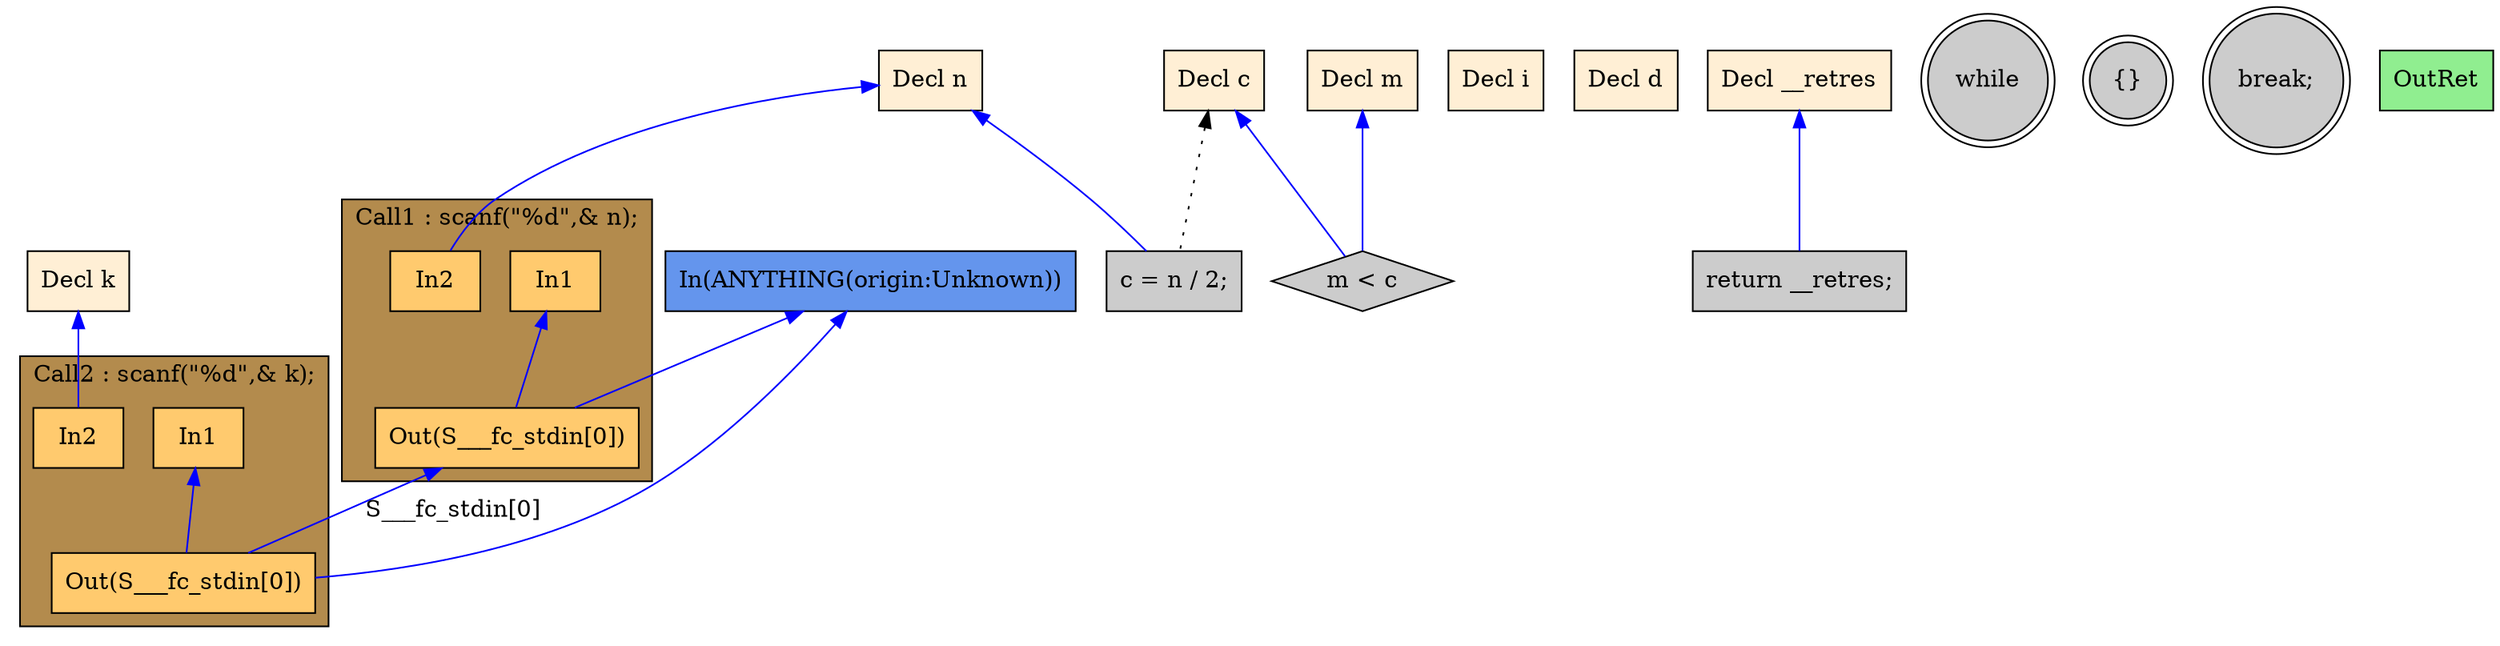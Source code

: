 digraph G {
  rankdir=TB;
  node [style="filled", ];
  2 [label="Decl n", fillcolor="#FFEFD5", shape=box, ];
  3 [label="Decl k", fillcolor="#FFEFD5", shape=box, ];
  4 [label="Decl i", fillcolor="#FFEFD5", shape=box, ];
  5 [label="Decl d", fillcolor="#FFEFD5", shape=box, ];
  6 [label="Decl m", fillcolor="#FFEFD5", shape=box, ];
  7 [label="Decl c", fillcolor="#FFEFD5", shape=box, ];
  8 [label="Decl __retres", fillcolor="#FFEFD5", shape=box, ];
  10 [label="In1", fillcolor="#FFCA6E", shape=box, ];
  11 [label="In2", fillcolor="#FFCA6E", shape=box, ];
  12 [label="Out(S___fc_stdin[0])", fillcolor="#FFCA6E", shape=box, ];
  14 [label="In1", fillcolor="#FFCA6E", shape=box, ];
  15 [label="In2", fillcolor="#FFCA6E", shape=box, ];
  16 [label="Out(S___fc_stdin[0])", fillcolor="#FFCA6E", shape=box, ];
  17 [label="c = n / 2;", fillcolor="#CCCCCC", shape=box, ];
  18 [label="while", fillcolor="#CCCCCC", shape=doublecircle, ];
  19 [label="m < c", fillcolor="#CCCCCC", shape=diamond, ];
  20 [label="{}", fillcolor="#CCCCCC", shape=doublecircle, ];
  21 [label="break;", fillcolor="#CCCCCC", shape=doublecircle, ];
  22 [label="return __retres;", fillcolor="#CCCCCC", shape=box, ];
  23 [label="OutRet", fillcolor="#90EE90", shape=box, ];
  24 [label="In(ANYTHING(origin:Unknown))", fillcolor="#6495ED", shape=box, ];
  
  subgraph cluster_Call1 { label="Call1 : scanf(\"%d\",& n);";
                           fillcolor="#B38B4D"; style="filled"; 12;11;10;
     };
  subgraph cluster_Call2 { label="Call2 : scanf(\"%d\",& k);";
                           fillcolor="#B38B4D"; style="filled"; 16;15;14;
     };
  
  edge [dir=back, ];
  2 -> 11 [color="#0000FF", ];
  10 -> 12 [color="#0000FF", ];
  24 -> 12 [color="#0000FF", ];
  3 -> 15 [color="#0000FF", ];
  12 -> 16 [label="S___fc_stdin[0]", color="#0000FF", ];
  14 -> 16 [color="#0000FF", ];
  24 -> 16 [color="#0000FF", ];
  2 -> 17 [color="#0000FF", ];
  7 -> 17 [color="#000000", style="dotted", ];
  6 -> 19 [color="#0000FF", ];
  7 -> 19 [color="#0000FF", ];
  8 -> 22 [color="#0000FF", ];
  
  }